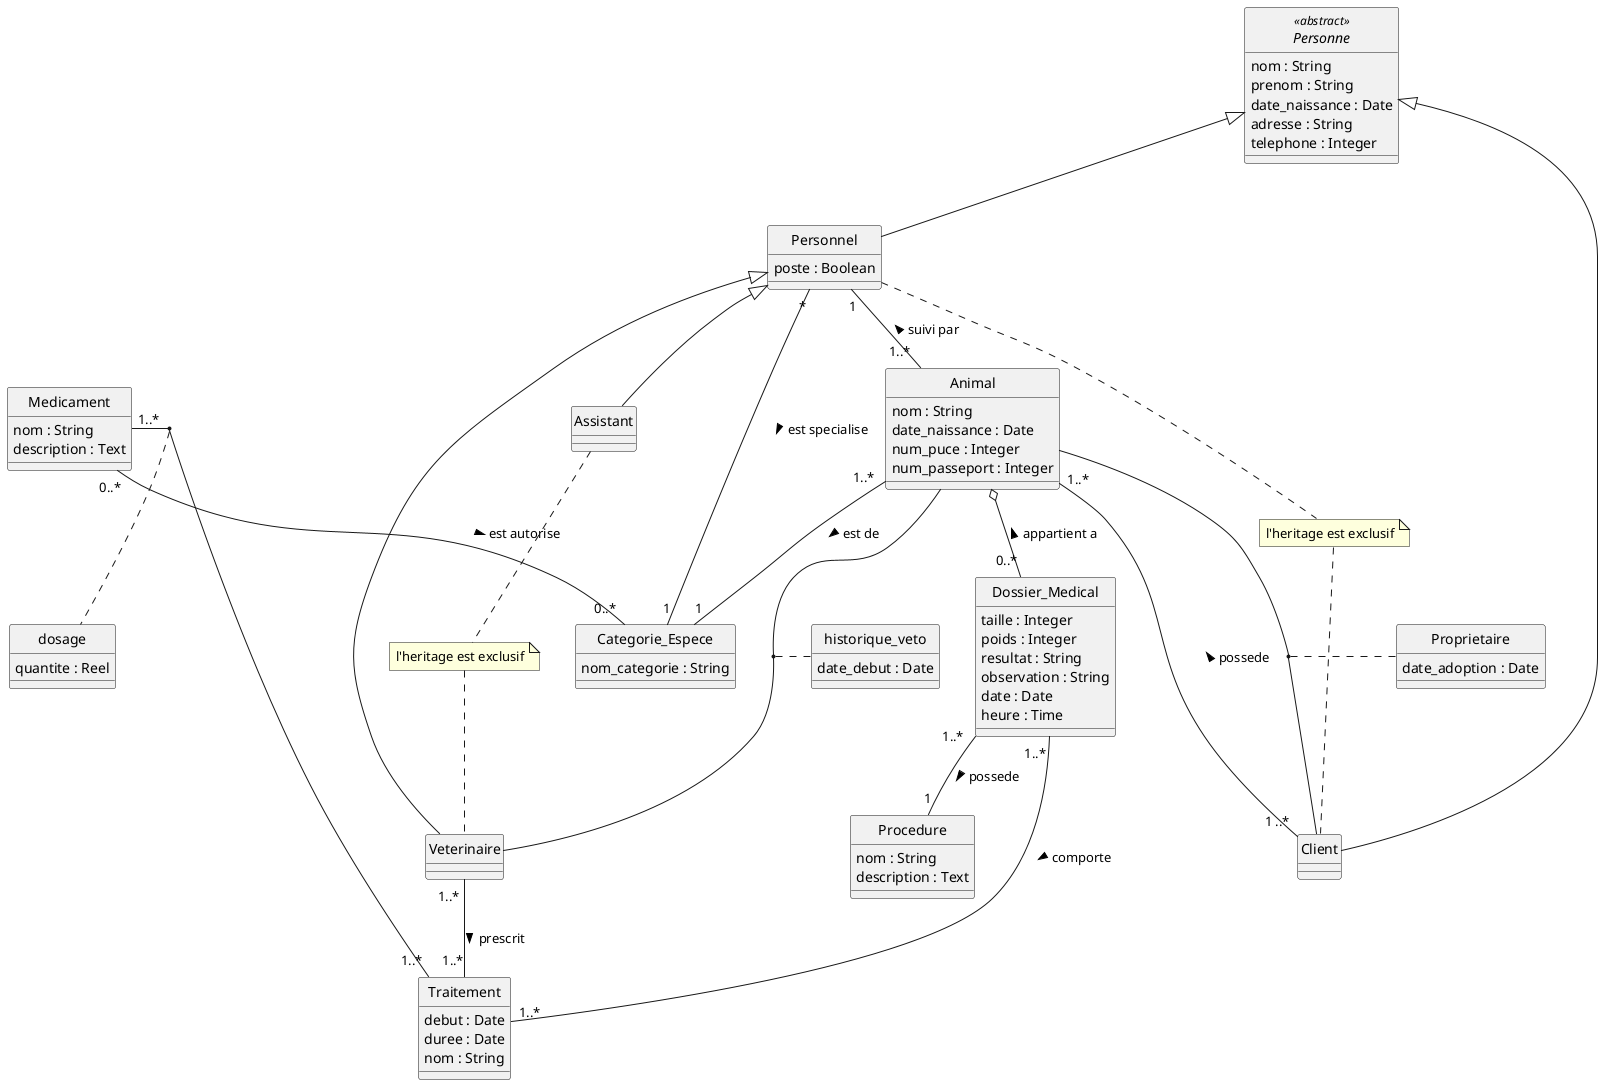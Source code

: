 @startuml Clinique Veterinaire
skinparam Style strictuml
skinparam SequenceMessageAlignment center

abstract class Personne <<abstract>> {
    nom : String 
    prenom : String
    date_naissance : Date
    adresse : String
    telephone : Integer
}

class Personnel {
    poste : Boolean 
}

class Veterinaire

class Assistant

class Client {
}

class Animal {
    nom : String
    date_naissance : Date 
    num_puce : Integer
    num_passeport : Integer
}

class Categorie_Espece{
    nom_categorie : String
}

class Medicament {
    nom : String
    description : Text
}

class Traitement {
    debut : Date
    duree : Date 
    nom : String

}

class Dossier_Medical {
    taille : Integer
    poids : Integer
    resultat : String
    observation : String
    date : Date 
    heure : Time 
}

class Procedure{
    nom : String
    description : Text 
}

class dosage {
    quantite : Reel
}

class historique_veto {
    date_debut : Date
}

class Proprietaire{
    date_adoption : Date
}


Medicament "1..*" - "1..*" Traitement
(Medicament, Traitement) .. dosage

Personne <|-- Personnel
Personne <|-- Client

Personnel <|-- Assistant
Personnel <|-- Veterinaire
Personnel "*" -- "1" Categorie_Espece : est specialise >
Personnel "1" -- "1..* " Animal : < suivi par
(Animal, Veterinaire) .. historique_veto
(Animal, Client) .. Proprietaire

Animal "1..* " -- "1" Categorie_Espece : est de >
Animal "1..* " -- "1 ..*" Client : < possede
Animal o-- "0..*" Dossier_Medical : < appartient a 

Dossier_Medical "1..* " -- "1..*" Traitement : comporte >
Dossier_Medical "1..* " -- "1" Procedure : possede >

Veterinaire "1..* " -- "1..*" Traitement : prescrit >

Medicament "0..* " -- "0..*" Categorie_Espece : est autorise > 


note "l'heritage est exclusif" as N2
Personnel .. N2
N2 .. Client

note "l'heritage est exclusif" as N3
Assistant .. N3
N3 .. Veterinaire

@enduml
